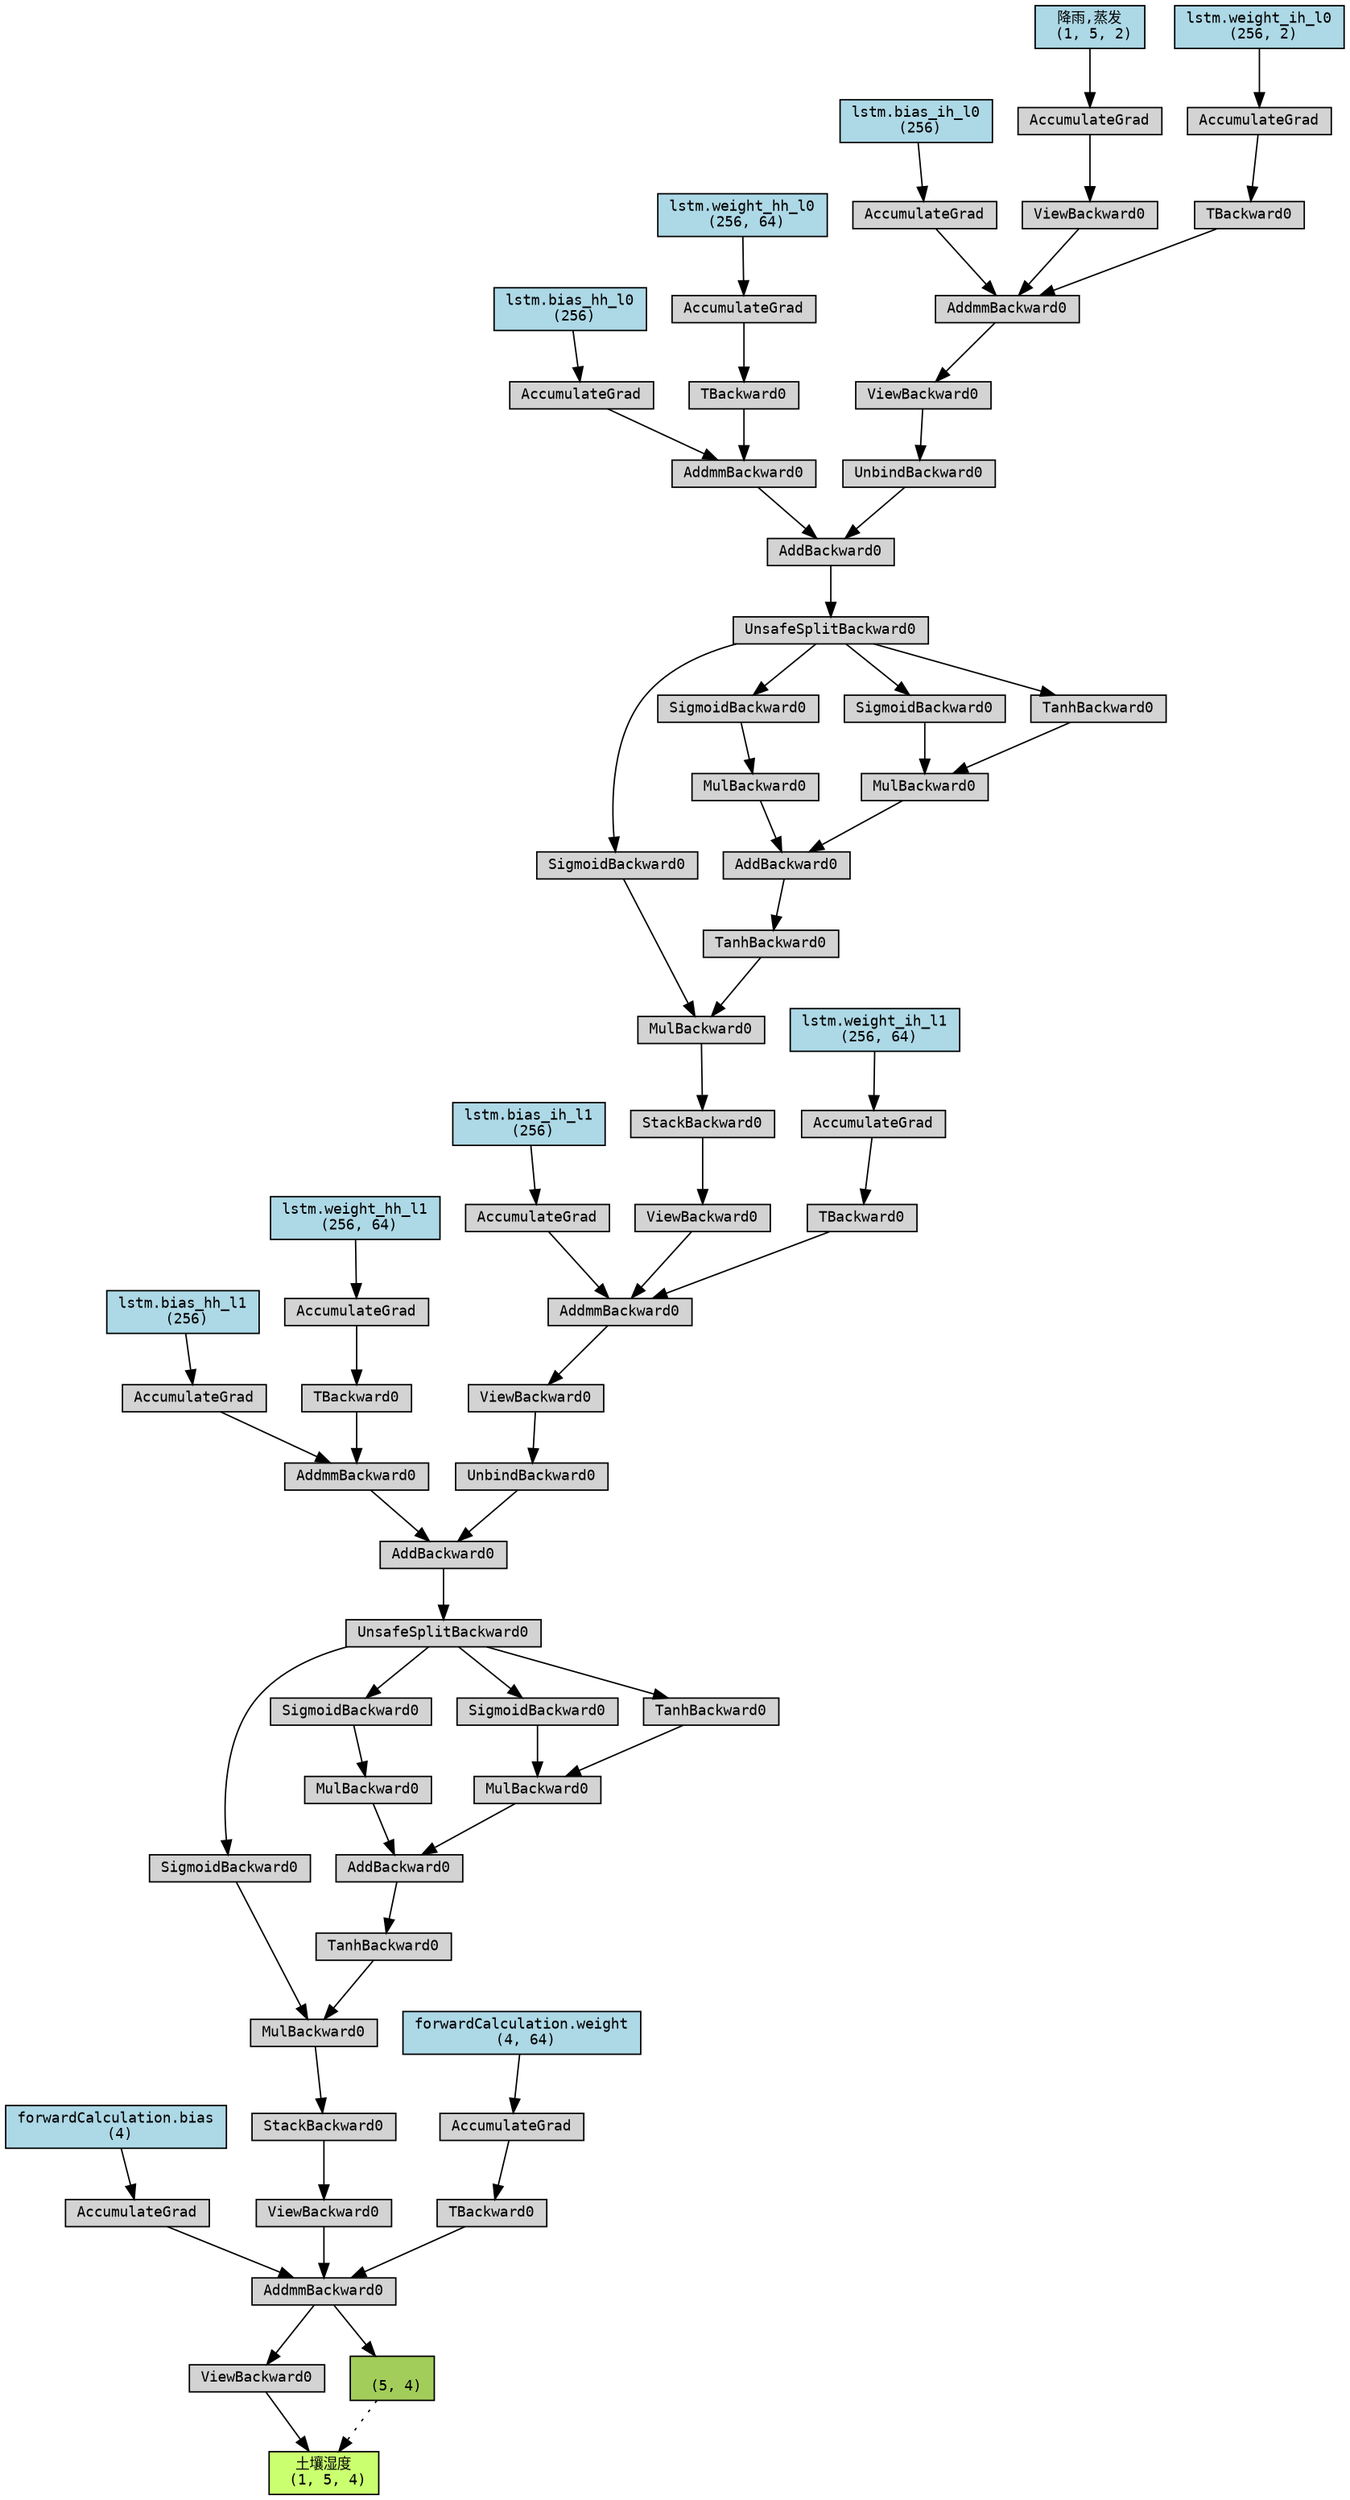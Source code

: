 digraph {
	graph [size="20.7,20.7"]
	node [align=left fontname=monospace fontsize=10 height=0.2 ranksep=0.1 shape=box style=filled]
	5149672208 [label="土壤湿度
 (1, 5, 4)" fillcolor=darkolivegreen1]
	5150713952 [label=ViewBackward0]
	5029570704 -> 5150713952
	5029570704 [label=AddmmBackward0]
	5149769632 -> 5029570704
	5147452144 [label="forwardCalculation.bias
 (4)" fillcolor=lightblue]
	5147452144 -> 5149769632
	5149769632 [label=AccumulateGrad]
	5149757008 -> 5029570704
	5149757008 [label=ViewBackward0]
	5149769440 -> 5149757008
	5149769440 [label=StackBackward0]
	5149768144 -> 5149769440
	5149768144 [label=MulBackward0]
	5149762048 -> 5149768144
	5149762048 [label=SigmoidBackward0]
	5149769296 -> 5149762048
	5149769296 [label=UnsafeSplitBackward0]
	5149766608 -> 5149769296
	5149766608 [label=AddBackward0]
	5150040480 -> 5149766608
	5150040480 [label=AddmmBackward0]
	5150033760 -> 5150040480
	5151783680 [label="lstm.bias_hh_l1
 (256)" fillcolor=lightblue]
	5151783680 -> 5150033760
	5150033760 [label=AccumulateGrad]
	5150040384 -> 5150040480
	5150040384 [label=TBackward0]
	5150032080 -> 5150040384
	5151775600 [label="lstm.weight_hh_l1
 (256, 64)" fillcolor=lightblue]
	5151775600 -> 5150032080
	5150032080 [label=AccumulateGrad]
	5150041200 -> 5149766608
	5150041200 [label=UnbindBackward0]
	5150032128 -> 5150041200
	5150032128 [label=ViewBackward0]
	5150032944 -> 5150032128
	5150032944 [label=AddmmBackward0]
	5150041824 -> 5150032944
	5151784640 [label="lstm.bias_ih_l1
 (256)" fillcolor=lightblue]
	5151784640 -> 5150041824
	5150041824 [label=AccumulateGrad]
	5150042064 -> 5150032944
	5150042064 [label=ViewBackward0]
	5150041152 -> 5150042064
	5150041152 [label=StackBackward0]
	5150041776 -> 5150041152
	5150041776 [label=MulBackward0]
	5150040432 -> 5150041776
	5150040432 [label=SigmoidBackward0]
	5150047344 -> 5150040432
	5150047344 [label=UnsafeSplitBackward0]
	5150046144 -> 5150047344
	5150046144 [label=AddBackward0]
	5150048064 -> 5150046144
	5150048064 [label=AddmmBackward0]
	5150046000 -> 5150048064
	5150688816 [label="lstm.bias_hh_l0
 (256)" fillcolor=lightblue]
	5150688816 -> 5150046000
	5150046000 [label=AccumulateGrad]
	5150045904 -> 5150048064
	5150045904 [label=TBackward0]
	5150033040 -> 5150045904
	5150687776 [label="lstm.weight_hh_l0
 (256, 64)" fillcolor=lightblue]
	5150687776 -> 5150033040
	5150033040 [label=AccumulateGrad]
	5150047008 -> 5150046144
	5150047008 [label=UnbindBackward0]
	5150032800 -> 5150047008
	5150032800 [label=ViewBackward0]
	5150045808 -> 5150032800
	5150045808 [label=AddmmBackward0]
	5150047776 -> 5150045808
	5150688256 [label="lstm.bias_ih_l0
 (256)" fillcolor=lightblue]
	5150688256 -> 5150047776
	5150047776 [label=AccumulateGrad]
	5150031984 -> 5150045808
	5150031984 [label=ViewBackward0]
	5150047680 -> 5150031984
	5026782304 [label="降雨,蒸发
 (1, 5, 2)" fillcolor=lightblue]
	5026782304 -> 5150047680
	5150047680 [label=AccumulateGrad]
	5150046816 -> 5150045808
	5150046816 [label=TBackward0]
	5150047632 -> 5150046816
	5150696336 [label="lstm.weight_ih_l0
 (256, 2)" fillcolor=lightblue]
	5150696336 -> 5150047632
	5150047632 [label=AccumulateGrad]
	5150033904 -> 5150041776
	5150033904 [label=TanhBackward0]
	5150040144 -> 5150033904
	5150040144 [label=AddBackward0]
	5150046240 -> 5150040144
	5150046240 [label=MulBackward0]
	5150034288 -> 5150046240
	5150034288 [label=SigmoidBackward0]
	5150047344 -> 5150034288
	5150046096 -> 5150040144
	5150046096 [label=MulBackward0]
	5150032176 -> 5150046096
	5150032176 [label=SigmoidBackward0]
	5150047344 -> 5150032176
	5150046192 -> 5150046096
	5150046192 [label=TanhBackward0]
	5150047344 -> 5150046192
	5150040528 -> 5150032944
	5150040528 [label=TBackward0]
	5150041584 -> 5150040528
	5148552672 [label="lstm.weight_ih_l1
 (256, 64)" fillcolor=lightblue]
	5148552672 -> 5150041584
	5150041584 [label=AccumulateGrad]
	5149768384 -> 5149768144
	5149768384 [label=TanhBackward0]
	5149768336 -> 5149768384
	5149768336 [label=AddBackward0]
	5150048112 -> 5149768336
	5150048112 [label=MulBackward0]
	5150047440 -> 5150048112
	5150047440 [label=SigmoidBackward0]
	5149769296 -> 5150047440
	5150041536 -> 5149768336
	5150041536 [label=MulBackward0]
	5150047488 -> 5150041536
	5150047488 [label=SigmoidBackward0]
	5149769296 -> 5150047488
	5150041344 -> 5150041536
	5150041344 [label=TanhBackward0]
	5149769296 -> 5150041344
	5149763344 -> 5029570704
	5149763344 [label=TBackward0]
	5149762528 -> 5149763344
	5029594832 [label="forwardCalculation.weight
 (4, 64)" fillcolor=lightblue]
	5029594832 -> 5149762528
	5149762528 [label=AccumulateGrad]
	5150713952 -> 5149672208
	5149684528 [label="
 (5, 4)" fillcolor=darkolivegreen3]
	5029570704 -> 5149684528
	5149684528 -> 5149672208 [style=dotted]
}
